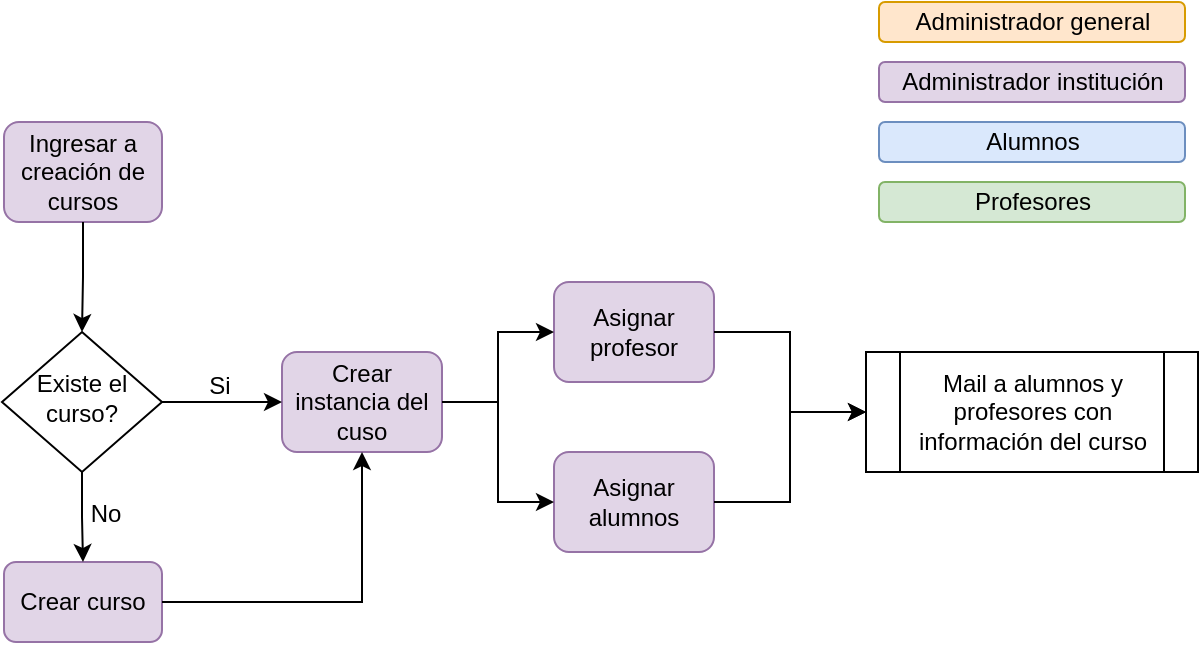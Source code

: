 <mxfile version="20.8.23" type="google"><diagram id="C5RBs43oDa-KdzZeNtuy" name="Page-1"><mxGraphModel grid="1" page="1" gridSize="10" guides="1" tooltips="1" connect="1" arrows="1" fold="1" pageScale="1" pageWidth="827" pageHeight="1169" math="0" shadow="0"><root><mxCell id="WIyWlLk6GJQsqaUBKTNV-0"/><mxCell id="WIyWlLk6GJQsqaUBKTNV-1" parent="WIyWlLk6GJQsqaUBKTNV-0"/><mxCell id="WIyWlLk6GJQsqaUBKTNV-3" value="Ingresar a creación de cursos" style="rounded=1;whiteSpace=wrap;html=1;fontSize=12;glass=0;strokeWidth=1;shadow=0;fillColor=#e1d5e7;strokeColor=#9673a6;" vertex="1" parent="WIyWlLk6GJQsqaUBKTNV-1"><mxGeometry x="15" y="70" width="79" height="50" as="geometry"/></mxCell><mxCell id="WIyWlLk6GJQsqaUBKTNV-6" value="Existe el curso?" style="rhombus;whiteSpace=wrap;html=1;shadow=0;fontFamily=Helvetica;fontSize=12;align=center;strokeWidth=1;spacing=6;spacingTop=-4;" vertex="1" parent="WIyWlLk6GJQsqaUBKTNV-1"><mxGeometry x="14" y="175" width="80" height="70" as="geometry"/></mxCell><mxCell id="WIyWlLk6GJQsqaUBKTNV-11" value="Crear curso" style="rounded=1;whiteSpace=wrap;html=1;fontSize=12;glass=0;strokeWidth=1;shadow=0;fillColor=#e1d5e7;strokeColor=#9673a6;" vertex="1" parent="WIyWlLk6GJQsqaUBKTNV-1"><mxGeometry x="15" y="290" width="79" height="40" as="geometry"/></mxCell><mxCell id="WIyWlLk6GJQsqaUBKTNV-12" value="Crear instancia del cuso" style="rounded=1;whiteSpace=wrap;html=1;fontSize=12;glass=0;strokeWidth=1;shadow=0;fillColor=#e1d5e7;strokeColor=#9673a6;" vertex="1" parent="WIyWlLk6GJQsqaUBKTNV-1"><mxGeometry x="154" y="185" width="80" height="50" as="geometry"/></mxCell><mxCell id="XS92PZCQWjiu7AHMUmvD-5" value="" style="endArrow=classic;html=1;rounded=0;exitX=0.5;exitY=1;exitDx=0;exitDy=0;entryX=0.5;entryY=0;entryDx=0;entryDy=0;edgeStyle=orthogonalEdgeStyle;" edge="1" parent="WIyWlLk6GJQsqaUBKTNV-1" source="WIyWlLk6GJQsqaUBKTNV-3" target="WIyWlLk6GJQsqaUBKTNV-6"><mxGeometry width="50" height="50" relative="1" as="geometry"><mxPoint x="334" y="250" as="sourcePoint"/><mxPoint x="384" y="200" as="targetPoint"/></mxGeometry></mxCell><mxCell id="XS92PZCQWjiu7AHMUmvD-6" value="" style="endArrow=classic;html=1;rounded=0;edgeStyle=orthogonalEdgeStyle;entryX=0.5;entryY=1;entryDx=0;entryDy=0;exitX=1;exitY=0.5;exitDx=0;exitDy=0;" edge="1" parent="WIyWlLk6GJQsqaUBKTNV-1" source="WIyWlLk6GJQsqaUBKTNV-11" target="WIyWlLk6GJQsqaUBKTNV-12"><mxGeometry width="50" height="50" relative="1" as="geometry"><mxPoint x="194" y="335" as="sourcePoint"/><mxPoint x="244" y="285" as="targetPoint"/></mxGeometry></mxCell><mxCell id="XS92PZCQWjiu7AHMUmvD-10" value="Si" style="text;html=1;strokeColor=none;fillColor=none;align=center;verticalAlign=middle;whiteSpace=wrap;rounded=0;" vertex="1" parent="WIyWlLk6GJQsqaUBKTNV-1"><mxGeometry x="113" y="187" width="20" height="30" as="geometry"/></mxCell><mxCell id="XS92PZCQWjiu7AHMUmvD-11" value="" style="endArrow=classic;html=1;rounded=0;exitX=1;exitY=0.5;exitDx=0;exitDy=0;edgeStyle=orthogonalEdgeStyle;" edge="1" parent="WIyWlLk6GJQsqaUBKTNV-1" source="WIyWlLk6GJQsqaUBKTNV-6"><mxGeometry width="50" height="50" relative="1" as="geometry"><mxPoint x="244" y="220" as="sourcePoint"/><mxPoint x="154" y="210" as="targetPoint"/></mxGeometry></mxCell><mxCell id="XS92PZCQWjiu7AHMUmvD-12" value="" style="endArrow=classic;html=1;rounded=0;exitX=0.5;exitY=1;exitDx=0;exitDy=0;entryX=0.5;entryY=0;entryDx=0;entryDy=0;edgeStyle=orthogonalEdgeStyle;" edge="1" parent="WIyWlLk6GJQsqaUBKTNV-1" source="WIyWlLk6GJQsqaUBKTNV-6" target="WIyWlLk6GJQsqaUBKTNV-11"><mxGeometry width="50" height="50" relative="1" as="geometry"><mxPoint x="65" y="130" as="sourcePoint"/><mxPoint x="64" y="180" as="targetPoint"/></mxGeometry></mxCell><mxCell id="XS92PZCQWjiu7AHMUmvD-14" value="No" style="text;html=1;strokeColor=none;fillColor=none;align=center;verticalAlign=middle;whiteSpace=wrap;rounded=0;" vertex="1" parent="WIyWlLk6GJQsqaUBKTNV-1"><mxGeometry x="56" y="251" width="20" height="30" as="geometry"/></mxCell><mxCell id="XS92PZCQWjiu7AHMUmvD-25" value="Mail a alumnos y profesores con información del curso" style="shape=process;whiteSpace=wrap;html=1;backgroundOutline=1;" vertex="1" parent="WIyWlLk6GJQsqaUBKTNV-1"><mxGeometry x="446" y="185" width="166" height="60" as="geometry"/></mxCell><mxCell id="XS92PZCQWjiu7AHMUmvD-36" value="Administrador general" style="rounded=1;whiteSpace=wrap;html=1;fontSize=12;glass=0;strokeWidth=1;shadow=0;fillColor=#ffe6cc;strokeColor=#d79b00;" vertex="1" parent="WIyWlLk6GJQsqaUBKTNV-1"><mxGeometry x="452.5" y="10" width="153" height="20" as="geometry"/></mxCell><mxCell id="XS92PZCQWjiu7AHMUmvD-37" value="Administrador institución" style="rounded=1;whiteSpace=wrap;html=1;fontSize=12;glass=0;strokeWidth=1;shadow=0;fillColor=#e1d5e7;strokeColor=#9673a6;" vertex="1" parent="WIyWlLk6GJQsqaUBKTNV-1"><mxGeometry x="452.5" y="40" width="153" height="20" as="geometry"/></mxCell><mxCell id="XS92PZCQWjiu7AHMUmvD-38" value="Alumnos" style="rounded=1;whiteSpace=wrap;html=1;fontSize=12;glass=0;strokeWidth=1;shadow=0;fillColor=#dae8fc;strokeColor=#6c8ebf;" vertex="1" parent="WIyWlLk6GJQsqaUBKTNV-1"><mxGeometry x="452.5" y="70" width="153" height="20" as="geometry"/></mxCell><mxCell id="XS92PZCQWjiu7AHMUmvD-39" value="Profesores" style="rounded=1;whiteSpace=wrap;html=1;fontSize=12;glass=0;strokeWidth=1;shadow=0;fillColor=#d5e8d4;strokeColor=#82b366;" vertex="1" parent="WIyWlLk6GJQsqaUBKTNV-1"><mxGeometry x="452.5" y="100" width="153" height="20" as="geometry"/></mxCell><mxCell id="EDNh6r4I6JVXRAmhIenx-0" value="Asignar profesor" style="rounded=1;whiteSpace=wrap;html=1;fontSize=12;glass=0;strokeWidth=1;shadow=0;fillColor=#e1d5e7;strokeColor=#9673a6;" vertex="1" parent="WIyWlLk6GJQsqaUBKTNV-1"><mxGeometry x="290" y="150" width="80" height="50" as="geometry"/></mxCell><mxCell id="EDNh6r4I6JVXRAmhIenx-1" value="" style="endArrow=classic;html=1;rounded=0;edgeStyle=orthogonalEdgeStyle;entryX=0;entryY=0.5;entryDx=0;entryDy=0;exitX=1;exitY=0.5;exitDx=0;exitDy=0;" edge="1" parent="WIyWlLk6GJQsqaUBKTNV-1" source="WIyWlLk6GJQsqaUBKTNV-12" target="EDNh6r4I6JVXRAmhIenx-0"><mxGeometry width="50" height="50" relative="1" as="geometry"><mxPoint x="200" y="117.5" as="sourcePoint"/><mxPoint x="300" y="42.5" as="targetPoint"/></mxGeometry></mxCell><mxCell id="EDNh6r4I6JVXRAmhIenx-2" value="Asignar alumnos" style="rounded=1;whiteSpace=wrap;html=1;fontSize=12;glass=0;strokeWidth=1;shadow=0;fillColor=#e1d5e7;strokeColor=#9673a6;" vertex="1" parent="WIyWlLk6GJQsqaUBKTNV-1"><mxGeometry x="290" y="235" width="80" height="50" as="geometry"/></mxCell><mxCell id="EDNh6r4I6JVXRAmhIenx-3" value="" style="endArrow=classic;html=1;rounded=0;edgeStyle=orthogonalEdgeStyle;entryX=0;entryY=0.5;entryDx=0;entryDy=0;exitX=1;exitY=0.5;exitDx=0;exitDy=0;" edge="1" parent="WIyWlLk6GJQsqaUBKTNV-1" source="WIyWlLk6GJQsqaUBKTNV-12" target="EDNh6r4I6JVXRAmhIenx-2"><mxGeometry width="50" height="50" relative="1" as="geometry"><mxPoint x="244" y="220" as="sourcePoint"/><mxPoint x="300" y="185" as="targetPoint"/></mxGeometry></mxCell><mxCell id="EDNh6r4I6JVXRAmhIenx-4" value="" style="endArrow=classic;html=1;rounded=0;edgeStyle=orthogonalEdgeStyle;entryX=0;entryY=0.5;entryDx=0;entryDy=0;" edge="1" parent="WIyWlLk6GJQsqaUBKTNV-1" source="EDNh6r4I6JVXRAmhIenx-2" target="XS92PZCQWjiu7AHMUmvD-25"><mxGeometry width="50" height="50" relative="1" as="geometry"><mxPoint x="390" y="330" as="sourcePoint"/><mxPoint x="446" y="380" as="targetPoint"/></mxGeometry></mxCell><mxCell id="EDNh6r4I6JVXRAmhIenx-5" value="" style="endArrow=classic;html=1;rounded=0;edgeStyle=orthogonalEdgeStyle;entryX=0;entryY=0.5;entryDx=0;entryDy=0;exitX=1;exitY=0.5;exitDx=0;exitDy=0;" edge="1" parent="WIyWlLk6GJQsqaUBKTNV-1" source="EDNh6r4I6JVXRAmhIenx-0" target="XS92PZCQWjiu7AHMUmvD-25"><mxGeometry width="50" height="50" relative="1" as="geometry"><mxPoint x="430" y="145" as="sourcePoint"/><mxPoint x="534" y="100" as="targetPoint"/></mxGeometry></mxCell></root></mxGraphModel></diagram></mxfile>